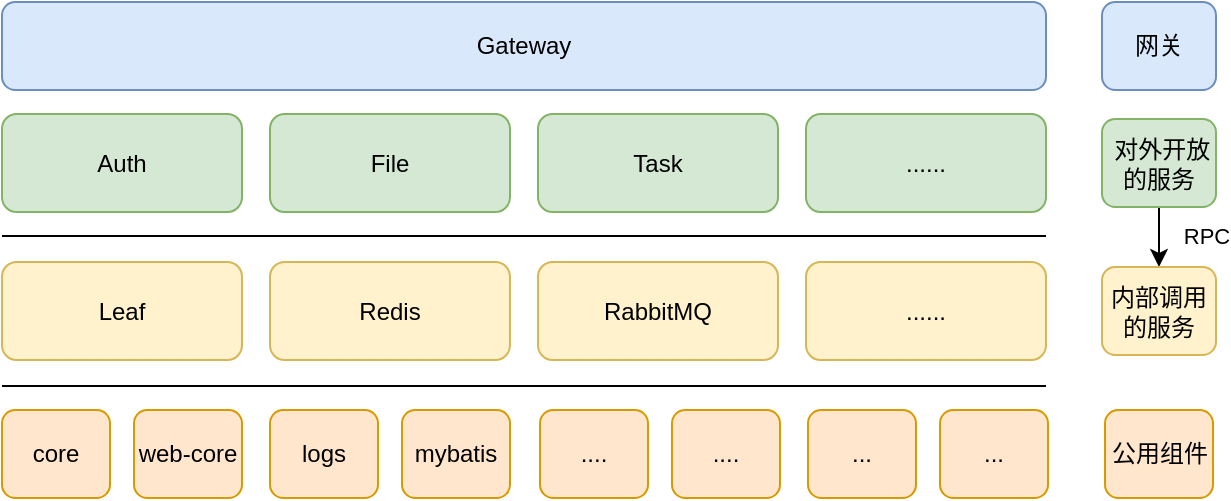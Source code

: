 <mxfile version="20.3.0" type="device" pages="4"><diagram id="vO5mNBSJw-7P1CVZ3sPO" name="组件结构图"><mxGraphModel dx="609" dy="376" grid="0" gridSize="10" guides="1" tooltips="1" connect="1" arrows="1" fold="1" page="0" pageScale="1" pageWidth="850" pageHeight="1100" math="0" shadow="0"><root><mxCell id="0"/><mxCell id="1" parent="0"/><mxCell id="3-52ZUQiJojDxh2w4e1e-1" value="Gateway" style="rounded=1;whiteSpace=wrap;html=1;fillColor=#dae8fc;strokeColor=#6c8ebf;" parent="1" vertex="1"><mxGeometry x="151" y="130" width="522" height="44" as="geometry"/></mxCell><mxCell id="3-52ZUQiJojDxh2w4e1e-2" value="Auth" style="rounded=1;whiteSpace=wrap;html=1;fillColor=#d5e8d4;strokeColor=#82b366;" parent="1" vertex="1"><mxGeometry x="151" y="186" width="120" height="49" as="geometry"/></mxCell><mxCell id="3-52ZUQiJojDxh2w4e1e-3" value="File" style="rounded=1;whiteSpace=wrap;html=1;fillColor=#d5e8d4;strokeColor=#82b366;" parent="1" vertex="1"><mxGeometry x="285" y="186" width="120" height="49" as="geometry"/></mxCell><mxCell id="3-52ZUQiJojDxh2w4e1e-4" value="Task" style="rounded=1;whiteSpace=wrap;html=1;fillColor=#d5e8d4;strokeColor=#82b366;" parent="1" vertex="1"><mxGeometry x="419" y="186" width="120" height="49" as="geometry"/></mxCell><mxCell id="3-52ZUQiJojDxh2w4e1e-5" value="......" style="rounded=1;whiteSpace=wrap;html=1;fillColor=#d5e8d4;strokeColor=#82b366;" parent="1" vertex="1"><mxGeometry x="553" y="186" width="120" height="49" as="geometry"/></mxCell><mxCell id="3-52ZUQiJojDxh2w4e1e-7" value="Leaf" style="rounded=1;whiteSpace=wrap;html=1;fillColor=#fff2cc;strokeColor=#d6b656;" parent="1" vertex="1"><mxGeometry x="151" y="260" width="120" height="49" as="geometry"/></mxCell><mxCell id="3-52ZUQiJojDxh2w4e1e-8" value="Redis" style="rounded=1;whiteSpace=wrap;html=1;fillColor=#fff2cc;strokeColor=#d6b656;" parent="1" vertex="1"><mxGeometry x="285" y="260" width="120" height="49" as="geometry"/></mxCell><mxCell id="3-52ZUQiJojDxh2w4e1e-10" value="" style="endArrow=none;html=1;rounded=0;exitX=0;exitY=1;exitDx=0;exitDy=0;entryX=1;entryY=1;entryDx=0;entryDy=0;" parent="1" edge="1"><mxGeometry width="50" height="50" relative="1" as="geometry"><mxPoint x="151.0" y="247.0" as="sourcePoint"/><mxPoint x="673.0" y="247.0" as="targetPoint"/></mxGeometry></mxCell><mxCell id="3-52ZUQiJojDxh2w4e1e-11" value="RabbitMQ" style="rounded=1;whiteSpace=wrap;html=1;fillColor=#fff2cc;strokeColor=#d6b656;" parent="1" vertex="1"><mxGeometry x="419" y="260" width="120" height="49" as="geometry"/></mxCell><mxCell id="3-52ZUQiJojDxh2w4e1e-12" value="......" style="rounded=1;whiteSpace=wrap;html=1;fillColor=#fff2cc;strokeColor=#d6b656;" parent="1" vertex="1"><mxGeometry x="553" y="260" width="120" height="49" as="geometry"/></mxCell><mxCell id="3-52ZUQiJojDxh2w4e1e-14" value="网关" style="rounded=1;whiteSpace=wrap;html=1;fillColor=#dae8fc;strokeColor=#6c8ebf;" parent="1" vertex="1"><mxGeometry x="701" y="130" width="57" height="44" as="geometry"/></mxCell><mxCell id="3-52ZUQiJojDxh2w4e1e-17" value="" style="edgeStyle=orthogonalEdgeStyle;rounded=0;orthogonalLoop=1;jettySize=auto;html=1;" parent="1" source="3-52ZUQiJojDxh2w4e1e-15" target="3-52ZUQiJojDxh2w4e1e-16" edge="1"><mxGeometry relative="1" as="geometry"/></mxCell><mxCell id="3-52ZUQiJojDxh2w4e1e-18" value="RPC" style="edgeLabel;html=1;align=center;verticalAlign=middle;resizable=0;points=[];" parent="3-52ZUQiJojDxh2w4e1e-17" vertex="1" connectable="0"><mxGeometry x="0.104" y="4" relative="1" as="geometry"><mxPoint x="27" y="2" as="offset"/></mxGeometry></mxCell><mxCell id="3-52ZUQiJojDxh2w4e1e-15" value="&amp;nbsp;对外开放的服务" style="rounded=1;whiteSpace=wrap;html=1;fillColor=#d5e8d4;strokeColor=#82b366;" parent="1" vertex="1"><mxGeometry x="701" y="188.5" width="57" height="44" as="geometry"/></mxCell><mxCell id="3-52ZUQiJojDxh2w4e1e-16" value="内部调用的服务" style="rounded=1;whiteSpace=wrap;html=1;fillColor=#fff2cc;strokeColor=#d6b656;" parent="1" vertex="1"><mxGeometry x="701" y="262.5" width="57" height="44" as="geometry"/></mxCell><mxCell id="3-52ZUQiJojDxh2w4e1e-19" value="core" style="rounded=1;whiteSpace=wrap;html=1;fillColor=#ffe6cc;strokeColor=#d79b00;" parent="1" vertex="1"><mxGeometry x="151" y="334" width="54" height="44" as="geometry"/></mxCell><mxCell id="3-52ZUQiJojDxh2w4e1e-20" value="" style="endArrow=none;html=1;rounded=0;exitX=0;exitY=1;exitDx=0;exitDy=0;entryX=1;entryY=1;entryDx=0;entryDy=0;" parent="1" edge="1"><mxGeometry width="50" height="50" relative="1" as="geometry"><mxPoint x="151" y="322.0" as="sourcePoint"/><mxPoint x="673.0" y="322.0" as="targetPoint"/></mxGeometry></mxCell><mxCell id="3-52ZUQiJojDxh2w4e1e-21" value="web-core" style="rounded=1;whiteSpace=wrap;html=1;fillColor=#ffe6cc;strokeColor=#d79b00;" parent="1" vertex="1"><mxGeometry x="217" y="334" width="54" height="44" as="geometry"/></mxCell><mxCell id="3-52ZUQiJojDxh2w4e1e-22" value="logs" style="rounded=1;whiteSpace=wrap;html=1;fillColor=#ffe6cc;strokeColor=#d79b00;" parent="1" vertex="1"><mxGeometry x="285" y="334" width="54" height="44" as="geometry"/></mxCell><mxCell id="3-52ZUQiJojDxh2w4e1e-23" value="mybatis" style="rounded=1;whiteSpace=wrap;html=1;fillColor=#ffe6cc;strokeColor=#d79b00;" parent="1" vertex="1"><mxGeometry x="351" y="334" width="54" height="44" as="geometry"/></mxCell><mxCell id="3-52ZUQiJojDxh2w4e1e-24" value="...." style="rounded=1;whiteSpace=wrap;html=1;fillColor=#ffe6cc;strokeColor=#d79b00;" parent="1" vertex="1"><mxGeometry x="420" y="334" width="54" height="44" as="geometry"/></mxCell><mxCell id="3-52ZUQiJojDxh2w4e1e-25" value="...." style="rounded=1;whiteSpace=wrap;html=1;fillColor=#ffe6cc;strokeColor=#d79b00;" parent="1" vertex="1"><mxGeometry x="486" y="334" width="54" height="44" as="geometry"/></mxCell><mxCell id="3-52ZUQiJojDxh2w4e1e-26" value="..." style="rounded=1;whiteSpace=wrap;html=1;fillColor=#ffe6cc;strokeColor=#d79b00;" parent="1" vertex="1"><mxGeometry x="554" y="334" width="54" height="44" as="geometry"/></mxCell><mxCell id="3-52ZUQiJojDxh2w4e1e-27" value="..." style="rounded=1;whiteSpace=wrap;html=1;fillColor=#ffe6cc;strokeColor=#d79b00;" parent="1" vertex="1"><mxGeometry x="620" y="334" width="54" height="44" as="geometry"/></mxCell><mxCell id="3-52ZUQiJojDxh2w4e1e-28" value="公用组件" style="rounded=1;whiteSpace=wrap;html=1;fillColor=#ffe6cc;strokeColor=#d79b00;" parent="1" vertex="1"><mxGeometry x="702.5" y="334" width="54" height="44" as="geometry"/></mxCell></root></mxGraphModel></diagram><diagram id="0reh9oVDQseq1SiU65Ys" name="Task 架构设计图"><mxGraphModel dx="755" dy="-180" grid="0" gridSize="10" guides="1" tooltips="1" connect="1" arrows="1" fold="1" page="0" pageScale="1" pageWidth="827" pageHeight="1169" math="0" shadow="0"><root><mxCell id="0"/><mxCell id="1" parent="0"/><mxCell id="1S2mNHx5ZayFYOi3u7Dm-7" value="" style="group" parent="1" vertex="1" connectable="0"><mxGeometry x="-269" y="690" width="256" height="130" as="geometry"/></mxCell><mxCell id="1S2mNHx5ZayFYOi3u7Dm-6" value="" style="rounded=1;whiteSpace=wrap;html=1;arcSize=3;" parent="1S2mNHx5ZayFYOi3u7Dm-7" vertex="1"><mxGeometry width="256" height="130" as="geometry"/></mxCell><mxCell id="1S2mNHx5ZayFYOi3u7Dm-1" value="&amp;nbsp; 执行器" style="rounded=1;whiteSpace=wrap;html=1;align=left;fillColor=#fff2cc;strokeColor=#d6b656;" parent="1S2mNHx5ZayFYOi3u7Dm-7" vertex="1"><mxGeometry x="12" y="45" width="229" height="39" as="geometry"/></mxCell><mxCell id="1S2mNHx5ZayFYOi3u7Dm-2" value="串行执行器" style="rounded=1;whiteSpace=wrap;html=1;fillColor=#ffe6cc;strokeColor=#d79b00;" parent="1S2mNHx5ZayFYOi3u7Dm-7" vertex="1"><mxGeometry x="70" y="51" width="76" height="27" as="geometry"/></mxCell><mxCell id="1S2mNHx5ZayFYOi3u7Dm-3" value="并行执行器" style="rounded=1;whiteSpace=wrap;html=1;fillColor=#ffe6cc;strokeColor=#d79b00;" parent="1S2mNHx5ZayFYOi3u7Dm-7" vertex="1"><mxGeometry x="154" y="51" width="76" height="27" as="geometry"/></mxCell><mxCell id="1S2mNHx5ZayFYOi3u7Dm-4" value="&amp;nbsp;Befor" style="rounded=1;whiteSpace=wrap;html=1;align=left;" parent="1S2mNHx5ZayFYOi3u7Dm-7" vertex="1"><mxGeometry x="12" y="13" width="229" height="24" as="geometry"/></mxCell><mxCell id="1S2mNHx5ZayFYOi3u7Dm-5" value="&amp;nbsp;After" style="rounded=1;whiteSpace=wrap;html=1;align=left;" parent="1S2mNHx5ZayFYOi3u7Dm-7" vertex="1"><mxGeometry x="12" y="90" width="114" height="24" as="geometry"/></mxCell><mxCell id="MqHLQIC7mRnp6yDW-0SP-1" value="Error" style="rounded=1;whiteSpace=wrap;html=1;align=left;" vertex="1" parent="1S2mNHx5ZayFYOi3u7Dm-7"><mxGeometry x="135" y="90" width="104" height="24" as="geometry"/></mxCell></root></mxGraphModel></diagram><diagram id="nXH4TVOAsmRTRph0qg8Z" name="Task Test DAG"><mxGraphModel dx="2346" dy="1322" grid="0" gridSize="10" guides="1" tooltips="1" connect="1" arrows="1" fold="1" page="0" pageScale="1" pageWidth="850" pageHeight="1100" math="0" shadow="0"><root><mxCell id="0"/><mxCell id="1" parent="0"/><mxCell id="ic8TAPjfvuY6aagfXhzs-1" value="task-core Test Case" style="text;html=1;strokeColor=default;fillColor=none;align=center;verticalAlign=middle;whiteSpace=wrap;fontSize=18;strokeWidth=2;rounded=1;" parent="1" vertex="1"><mxGeometry x="-434" y="-160" width="235" height="65" as="geometry"/></mxCell><mxCell id="AIiJT0in7nWklSw2OQYk-3" style="orthogonalLoop=1;jettySize=auto;html=1;exitX=1;exitY=0.5;exitDx=0;exitDy=0;entryX=0;entryY=0.25;entryDx=0;entryDy=0;strokeWidth=2;rounded=1;" parent="1" source="ic8TAPjfvuY6aagfXhzs-2" target="AIiJT0in7nWklSw2OQYk-2" edge="1"><mxGeometry relative="1" as="geometry"/></mxCell><mxCell id="ic8TAPjfvuY6aagfXhzs-2" value="A" style="whiteSpace=wrap;html=1;strokeColor=default;strokeWidth=2;fontSize=23;rounded=1;" parent="1" vertex="1"><mxGeometry x="-316" y="6" width="50" height="50" as="geometry"/></mxCell><mxCell id="AIiJT0in7nWklSw2OQYk-4" style="edgeStyle=none;orthogonalLoop=1;jettySize=auto;html=1;exitX=1;exitY=0.5;exitDx=0;exitDy=0;entryX=0;entryY=0.75;entryDx=0;entryDy=0;strokeWidth=2;rounded=1;" parent="1" source="AIiJT0in7nWklSw2OQYk-1" target="AIiJT0in7nWklSw2OQYk-2" edge="1"><mxGeometry relative="1" as="geometry"/></mxCell><mxCell id="AIiJT0in7nWklSw2OQYk-1" value="B" style="whiteSpace=wrap;html=1;strokeColor=default;strokeWidth=2;fontSize=23;rounded=1;" parent="1" vertex="1"><mxGeometry x="-316" y="104" width="50" height="50" as="geometry"/></mxCell><mxCell id="AIiJT0in7nWklSw2OQYk-10" style="edgeStyle=none;orthogonalLoop=1;jettySize=auto;html=1;exitX=1;exitY=0.5;exitDx=0;exitDy=0;entryX=0;entryY=0.5;entryDx=0;entryDy=0;strokeWidth=2;rounded=1;" parent="1" source="AIiJT0in7nWklSw2OQYk-2" target="AIiJT0in7nWklSw2OQYk-7" edge="1"><mxGeometry relative="1" as="geometry"/></mxCell><mxCell id="AIiJT0in7nWklSw2OQYk-11" style="edgeStyle=none;orthogonalLoop=1;jettySize=auto;html=1;exitX=1;exitY=0.5;exitDx=0;exitDy=0;entryX=0;entryY=0.5;entryDx=0;entryDy=0;strokeWidth=2;rounded=1;" parent="1" source="AIiJT0in7nWklSw2OQYk-2" target="AIiJT0in7nWklSw2OQYk-6" edge="1"><mxGeometry relative="1" as="geometry"/></mxCell><mxCell id="AIiJT0in7nWklSw2OQYk-12" style="edgeStyle=none;orthogonalLoop=1;jettySize=auto;html=1;exitX=1;exitY=0.5;exitDx=0;exitDy=0;entryX=0;entryY=0.5;entryDx=0;entryDy=0;strokeWidth=2;rounded=1;" parent="1" source="AIiJT0in7nWklSw2OQYk-2" target="AIiJT0in7nWklSw2OQYk-5" edge="1"><mxGeometry relative="1" as="geometry"/></mxCell><mxCell id="AIiJT0in7nWklSw2OQYk-2" value="C" style="whiteSpace=wrap;html=1;strokeColor=default;strokeWidth=2;fontSize=23;rounded=1;" parent="1" vertex="1"><mxGeometry x="-181" y="54" width="50" height="50" as="geometry"/></mxCell><mxCell id="AIiJT0in7nWklSw2OQYk-16" value="" style="edgeStyle=none;orthogonalLoop=1;jettySize=auto;html=1;strokeWidth=2;rounded=1;" parent="1" source="AIiJT0in7nWklSw2OQYk-5" target="AIiJT0in7nWklSw2OQYk-8" edge="1"><mxGeometry relative="1" as="geometry"/></mxCell><mxCell id="AIiJT0in7nWklSw2OQYk-5" value="F" style="whiteSpace=wrap;html=1;strokeColor=default;strokeWidth=2;fontSize=23;rounded=1;" parent="1" vertex="1"><mxGeometry x="-51" y="133" width="50" height="50" as="geometry"/></mxCell><mxCell id="AIiJT0in7nWklSw2OQYk-15" style="edgeStyle=none;orthogonalLoop=1;jettySize=auto;html=1;exitX=1;exitY=0.5;exitDx=0;exitDy=0;entryX=0;entryY=0.75;entryDx=0;entryDy=0;strokeWidth=2;rounded=1;" parent="1" source="AIiJT0in7nWklSw2OQYk-6" target="AIiJT0in7nWklSw2OQYk-9" edge="1"><mxGeometry relative="1" as="geometry"/></mxCell><mxCell id="AIiJT0in7nWklSw2OQYk-6" value="E" style="whiteSpace=wrap;html=1;strokeColor=default;strokeWidth=2;fontSize=23;rounded=1;" parent="1" vertex="1"><mxGeometry x="-51" y="52" width="50" height="50" as="geometry"/></mxCell><mxCell id="AIiJT0in7nWklSw2OQYk-14" style="edgeStyle=none;orthogonalLoop=1;jettySize=auto;html=1;exitX=1;exitY=0.5;exitDx=0;exitDy=0;entryX=0;entryY=0.25;entryDx=0;entryDy=0;strokeWidth=2;rounded=1;" parent="1" source="AIiJT0in7nWklSw2OQYk-7" target="AIiJT0in7nWklSw2OQYk-9" edge="1"><mxGeometry relative="1" as="geometry"/></mxCell><mxCell id="AIiJT0in7nWklSw2OQYk-7" value="D" style="whiteSpace=wrap;html=1;strokeColor=#000000;strokeWidth=2;fontSize=23;fillColor=#fff2cc;rounded=1;" parent="1" vertex="1"><mxGeometry x="-51" y="-29" width="50" height="50" as="geometry"/></mxCell><mxCell id="AIiJT0in7nWklSw2OQYk-22" style="edgeStyle=none;orthogonalLoop=1;jettySize=auto;html=1;exitX=1;exitY=0.5;exitDx=0;exitDy=0;entryX=0;entryY=0.75;entryDx=0;entryDy=0;strokeWidth=2;rounded=1;" parent="1" source="AIiJT0in7nWklSw2OQYk-8" target="AIiJT0in7nWklSw2OQYk-18" edge="1"><mxGeometry relative="1" as="geometry"/></mxCell><mxCell id="AIiJT0in7nWklSw2OQYk-8" value="H" style="whiteSpace=wrap;html=1;strokeWidth=2;fontSize=23;rounded=1;" parent="1" vertex="1"><mxGeometry x="84" y="133" width="50" height="50" as="geometry"/></mxCell><mxCell id="AIiJT0in7nWklSw2OQYk-21" style="edgeStyle=none;orthogonalLoop=1;jettySize=auto;html=1;exitX=1;exitY=0.5;exitDx=0;exitDy=0;entryX=0;entryY=0.25;entryDx=0;entryDy=0;strokeWidth=2;rounded=1;" parent="1" source="AIiJT0in7nWklSw2OQYk-9" target="AIiJT0in7nWklSw2OQYk-18" edge="1"><mxGeometry relative="1" as="geometry"/></mxCell><mxCell id="AIiJT0in7nWklSw2OQYk-9" value="G" style="whiteSpace=wrap;html=1;strokeColor=default;strokeWidth=2;fontSize=23;rounded=1;" parent="1" vertex="1"><mxGeometry x="84" y="6" width="50" height="50" as="geometry"/></mxCell><mxCell id="AIiJT0in7nWklSw2OQYk-17" value="J" style="whiteSpace=wrap;html=1;strokeColor=default;strokeWidth=2;fontSize=23;rounded=1;" parent="1" vertex="1"><mxGeometry x="338" y="72" width="50" height="50" as="geometry"/></mxCell><mxCell id="AIiJT0in7nWklSw2OQYk-20" value="" style="edgeStyle=none;orthogonalLoop=1;jettySize=auto;html=1;strokeWidth=2;rounded=1;" parent="1" source="AIiJT0in7nWklSw2OQYk-18" target="AIiJT0in7nWklSw2OQYk-17" edge="1"><mxGeometry relative="1" as="geometry"/></mxCell><mxCell id="AIiJT0in7nWklSw2OQYk-18" value="I" style="whiteSpace=wrap;html=1;strokeColor=default;strokeWidth=2;fontSize=23;rounded=1;" parent="1" vertex="1"><mxGeometry x="213" y="72" width="50" height="50" as="geometry"/></mxCell><mxCell id="2L2nC_zHFKhsGkut0hGI-1" value="K" style="whiteSpace=wrap;html=1;strokeColor=default;strokeWidth=2;fontSize=23;rounded=1;" parent="1" vertex="1"><mxGeometry x="463" y="72" width="50" height="50" as="geometry"/></mxCell><mxCell id="A3ViZAaQUnB0bKXPh7tr-1" value="任务执行耗时" style="text;html=1;align=center;verticalAlign=middle;resizable=0;points=[];autosize=1;strokeColor=none;fillColor=none;fontFamily=Hannotate SC;" parent="1" vertex="1"><mxGeometry x="-15" y="-49" width="90" height="26" as="geometry"/></mxCell><mxCell id="A3ViZAaQUnB0bKXPh7tr-3" value="" style="edgeStyle=none;orthogonalLoop=1;jettySize=auto;html=1;strokeWidth=2;rounded=1;" parent="1" edge="1"><mxGeometry relative="1" as="geometry"><mxPoint x="388" y="96.74" as="sourcePoint"/><mxPoint x="463" y="96.74" as="targetPoint"/></mxGeometry></mxCell></root></mxGraphModel></diagram><diagram name="用户权限" id="DXQPn0CKYwGHrVSVbcXz"><mxGraphModel dx="841" dy="702" grid="0" gridSize="10" guides="1" tooltips="1" connect="1" arrows="1" fold="1" page="0" pageScale="1" pageWidth="850" pageHeight="1100" math="0" shadow="0"><root><mxCell id="sDi1E8XMrfhSclaJS0aF-0"/><mxCell id="sDi1E8XMrfhSclaJS0aF-1" parent="sDi1E8XMrfhSclaJS0aF-0"/><mxCell id="F1hOXWh_CI4Zx5rWr8bu-2" value="" style="edgeStyle=orthogonalEdgeStyle;rounded=0;orthogonalLoop=1;jettySize=auto;html=1;entryX=0;entryY=0.5;entryDx=0;entryDy=0;" edge="1" parent="sDi1E8XMrfhSclaJS0aF-1" source="F1hOXWh_CI4Zx5rWr8bu-0" target="F1hOXWh_CI4Zx5rWr8bu-1"><mxGeometry relative="1" as="geometry"/></mxCell><mxCell id="F1hOXWh_CI4Zx5rWr8bu-4" value="" style="edgeStyle=orthogonalEdgeStyle;rounded=0;orthogonalLoop=1;jettySize=auto;html=1;entryX=0;entryY=0.5;entryDx=0;entryDy=0;" edge="1" parent="sDi1E8XMrfhSclaJS0aF-1" source="F1hOXWh_CI4Zx5rWr8bu-0" target="F1hOXWh_CI4Zx5rWr8bu-5"><mxGeometry relative="1" as="geometry"><mxPoint x="36" y="23" as="targetPoint"/></mxGeometry></mxCell><mxCell id="F1hOXWh_CI4Zx5rWr8bu-0" value="用户权限" style="rounded=1;whiteSpace=wrap;html=1;" vertex="1" parent="sDi1E8XMrfhSclaJS0aF-1"><mxGeometry x="-199" y="4" width="120" height="60" as="geometry"/></mxCell><mxCell id="F1hOXWh_CI4Zx5rWr8bu-7" value="" style="edgeStyle=orthogonalEdgeStyle;rounded=0;orthogonalLoop=1;jettySize=auto;html=1;entryX=0;entryY=0.5;entryDx=0;entryDy=0;" edge="1" parent="sDi1E8XMrfhSclaJS0aF-1" source="F1hOXWh_CI4Zx5rWr8bu-1" target="F1hOXWh_CI4Zx5rWr8bu-6"><mxGeometry relative="1" as="geometry"/></mxCell><mxCell id="F1hOXWh_CI4Zx5rWr8bu-13" value="" style="edgeStyle=orthogonalEdgeStyle;rounded=0;orthogonalLoop=1;jettySize=auto;html=1;" edge="1" parent="sDi1E8XMrfhSclaJS0aF-1" source="F1hOXWh_CI4Zx5rWr8bu-1" target="F1hOXWh_CI4Zx5rWr8bu-12"><mxGeometry relative="1" as="geometry"/></mxCell><mxCell id="F1hOXWh_CI4Zx5rWr8bu-1" value="访问权限" style="whiteSpace=wrap;html=1;rounded=1;" vertex="1" parent="sDi1E8XMrfhSclaJS0aF-1"><mxGeometry x="41" y="-38" width="120" height="40" as="geometry"/></mxCell><mxCell id="F1hOXWh_CI4Zx5rWr8bu-9" value="" style="edgeStyle=orthogonalEdgeStyle;rounded=0;orthogonalLoop=1;jettySize=auto;html=1;" edge="1" parent="sDi1E8XMrfhSclaJS0aF-1" source="F1hOXWh_CI4Zx5rWr8bu-5" target="F1hOXWh_CI4Zx5rWr8bu-8"><mxGeometry relative="1" as="geometry"/></mxCell><mxCell id="F1hOXWh_CI4Zx5rWr8bu-5" value="数据权限" style="whiteSpace=wrap;html=1;rounded=1;" vertex="1" parent="sDi1E8XMrfhSclaJS0aF-1"><mxGeometry x="41" y="64" width="120" height="40" as="geometry"/></mxCell><mxCell id="F1hOXWh_CI4Zx5rWr8bu-18" style="edgeStyle=orthogonalEdgeStyle;rounded=0;orthogonalLoop=1;jettySize=auto;html=1;entryX=0;entryY=0.5;entryDx=0;entryDy=0;fontSize=9;" edge="1" parent="sDi1E8XMrfhSclaJS0aF-1" source="F1hOXWh_CI4Zx5rWr8bu-6" target="F1hOXWh_CI4Zx5rWr8bu-15"><mxGeometry relative="1" as="geometry"/></mxCell><mxCell id="F1hOXWh_CI4Zx5rWr8bu-6" value="角色权限(优先级: 高)" style="whiteSpace=wrap;html=1;rounded=1;fontSize=9;" vertex="1" parent="sDi1E8XMrfhSclaJS0aF-1"><mxGeometry x="206" y="-104" width="120" height="40" as="geometry"/></mxCell><mxCell id="F1hOXWh_CI4Zx5rWr8bu-8" value="读写权限" style="whiteSpace=wrap;html=1;rounded=1;fontSize=9;" vertex="1" parent="sDi1E8XMrfhSclaJS0aF-1"><mxGeometry x="206" y="64" width="120" height="40" as="geometry"/></mxCell><mxCell id="F1hOXWh_CI4Zx5rWr8bu-20" style="edgeStyle=orthogonalEdgeStyle;rounded=0;orthogonalLoop=1;jettySize=auto;html=1;exitX=1;exitY=0.5;exitDx=0;exitDy=0;fontSize=9;" edge="1" parent="sDi1E8XMrfhSclaJS0aF-1" source="F1hOXWh_CI4Zx5rWr8bu-12" target="F1hOXWh_CI4Zx5rWr8bu-19"><mxGeometry relative="1" as="geometry"/></mxCell><mxCell id="F1hOXWh_CI4Zx5rWr8bu-12" value="赋予权限(优先级: 中)" style="whiteSpace=wrap;html=1;rounded=1;fontSize=9;" vertex="1" parent="sDi1E8XMrfhSclaJS0aF-1"><mxGeometry x="206" y="-38" width="120" height="40" as="geometry"/></mxCell><mxCell id="F1hOXWh_CI4Zx5rWr8bu-15" value="1. 访问权限分为, 读, 写, 执行&lt;br&gt;2. 角色权限: &lt;br&gt;2.1 管理员: 所有任务的所有权限&lt;br&gt;2.2 项目经理: 拥有创建项目和创建任务的权限, 与所有项目的所有权限&lt;br&gt;2.3 普通用户: 无(需要后期分配)&lt;br&gt;3. 删除项目, 只有管理员和项目所有者可以&lt;br&gt;4. 任务所有者, 拥有该任务的所有权限&lt;br&gt;" style="shape=document;whiteSpace=wrap;html=1;boundedLbl=1;fontSize=9;size=0.054;fillColor=#fff2cc;strokeColor=#000000;align=left;" vertex="1" parent="sDi1E8XMrfhSclaJS0aF-1"><mxGeometry x="369" y="-160" width="188" height="103" as="geometry"/></mxCell><mxCell id="F1hOXWh_CI4Zx5rWr8bu-19" value="1. 管理员: 给普通用户赋予, 项目或某些任务的RWX权限, 也可以给项目经理分配" style="shape=document;whiteSpace=wrap;html=1;boundedLbl=1;fontSize=9;size=0.116;fillColor=#fff2cc;strokeColor=#000000;align=left;" vertex="1" parent="sDi1E8XMrfhSclaJS0aF-1"><mxGeometry x="369" y="-46" width="189" height="78" as="geometry"/></mxCell></root></mxGraphModel></diagram></mxfile>